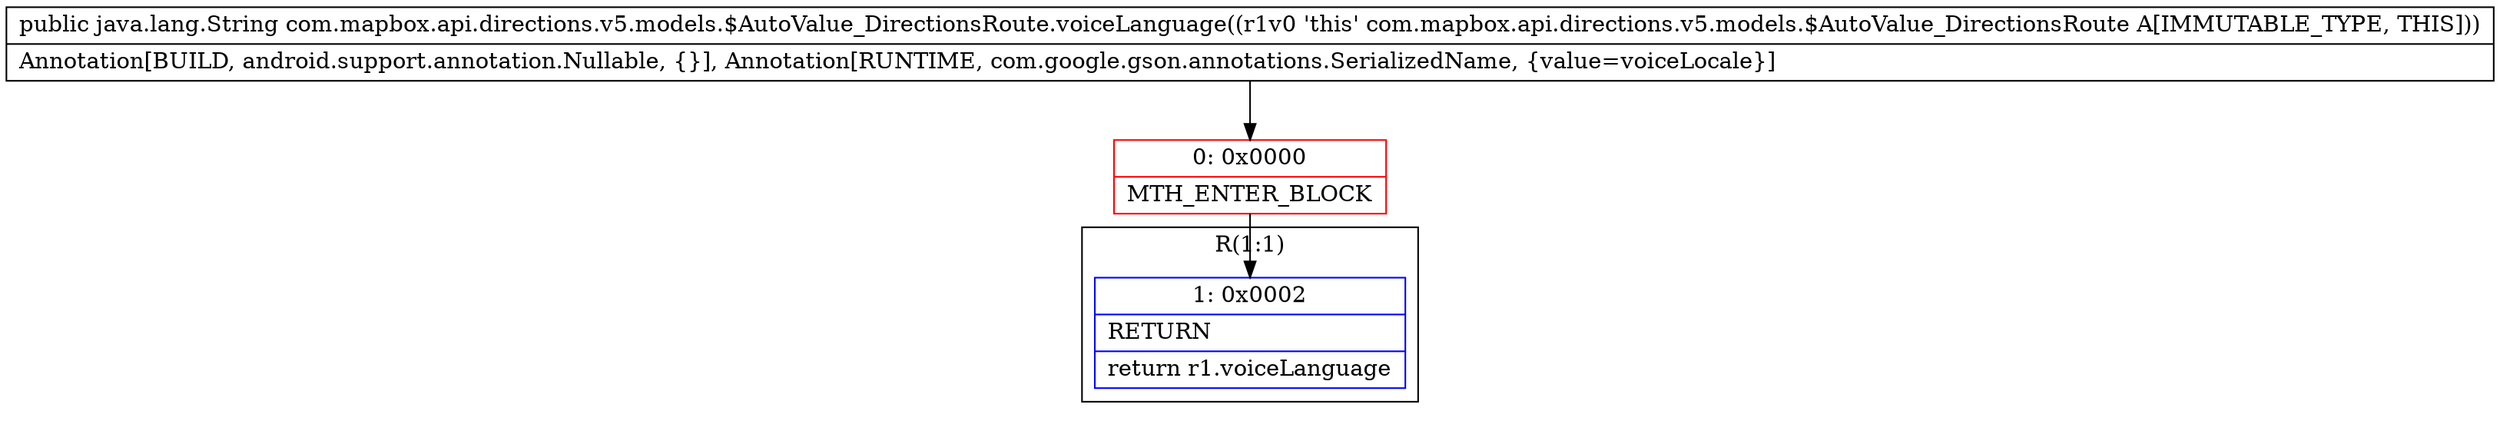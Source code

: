 digraph "CFG forcom.mapbox.api.directions.v5.models.$AutoValue_DirectionsRoute.voiceLanguage()Ljava\/lang\/String;" {
subgraph cluster_Region_1247547615 {
label = "R(1:1)";
node [shape=record,color=blue];
Node_1 [shape=record,label="{1\:\ 0x0002|RETURN\l|return r1.voiceLanguage\l}"];
}
Node_0 [shape=record,color=red,label="{0\:\ 0x0000|MTH_ENTER_BLOCK\l}"];
MethodNode[shape=record,label="{public java.lang.String com.mapbox.api.directions.v5.models.$AutoValue_DirectionsRoute.voiceLanguage((r1v0 'this' com.mapbox.api.directions.v5.models.$AutoValue_DirectionsRoute A[IMMUTABLE_TYPE, THIS]))  | Annotation[BUILD, android.support.annotation.Nullable, \{\}], Annotation[RUNTIME, com.google.gson.annotations.SerializedName, \{value=voiceLocale\}]\l}"];
MethodNode -> Node_0;
Node_0 -> Node_1;
}

